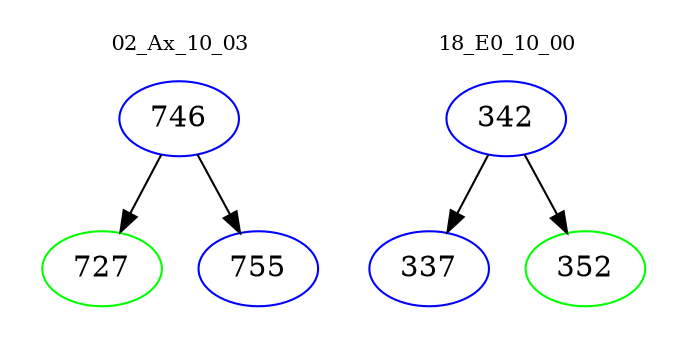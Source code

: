 digraph{
subgraph cluster_0 {
color = white
label = "02_Ax_10_03";
fontsize=10;
T0_746 [label="746", color="blue"]
T0_746 -> T0_727 [color="black"]
T0_727 [label="727", color="green"]
T0_746 -> T0_755 [color="black"]
T0_755 [label="755", color="blue"]
}
subgraph cluster_1 {
color = white
label = "18_E0_10_00";
fontsize=10;
T1_342 [label="342", color="blue"]
T1_342 -> T1_337 [color="black"]
T1_337 [label="337", color="blue"]
T1_342 -> T1_352 [color="black"]
T1_352 [label="352", color="green"]
}
}
